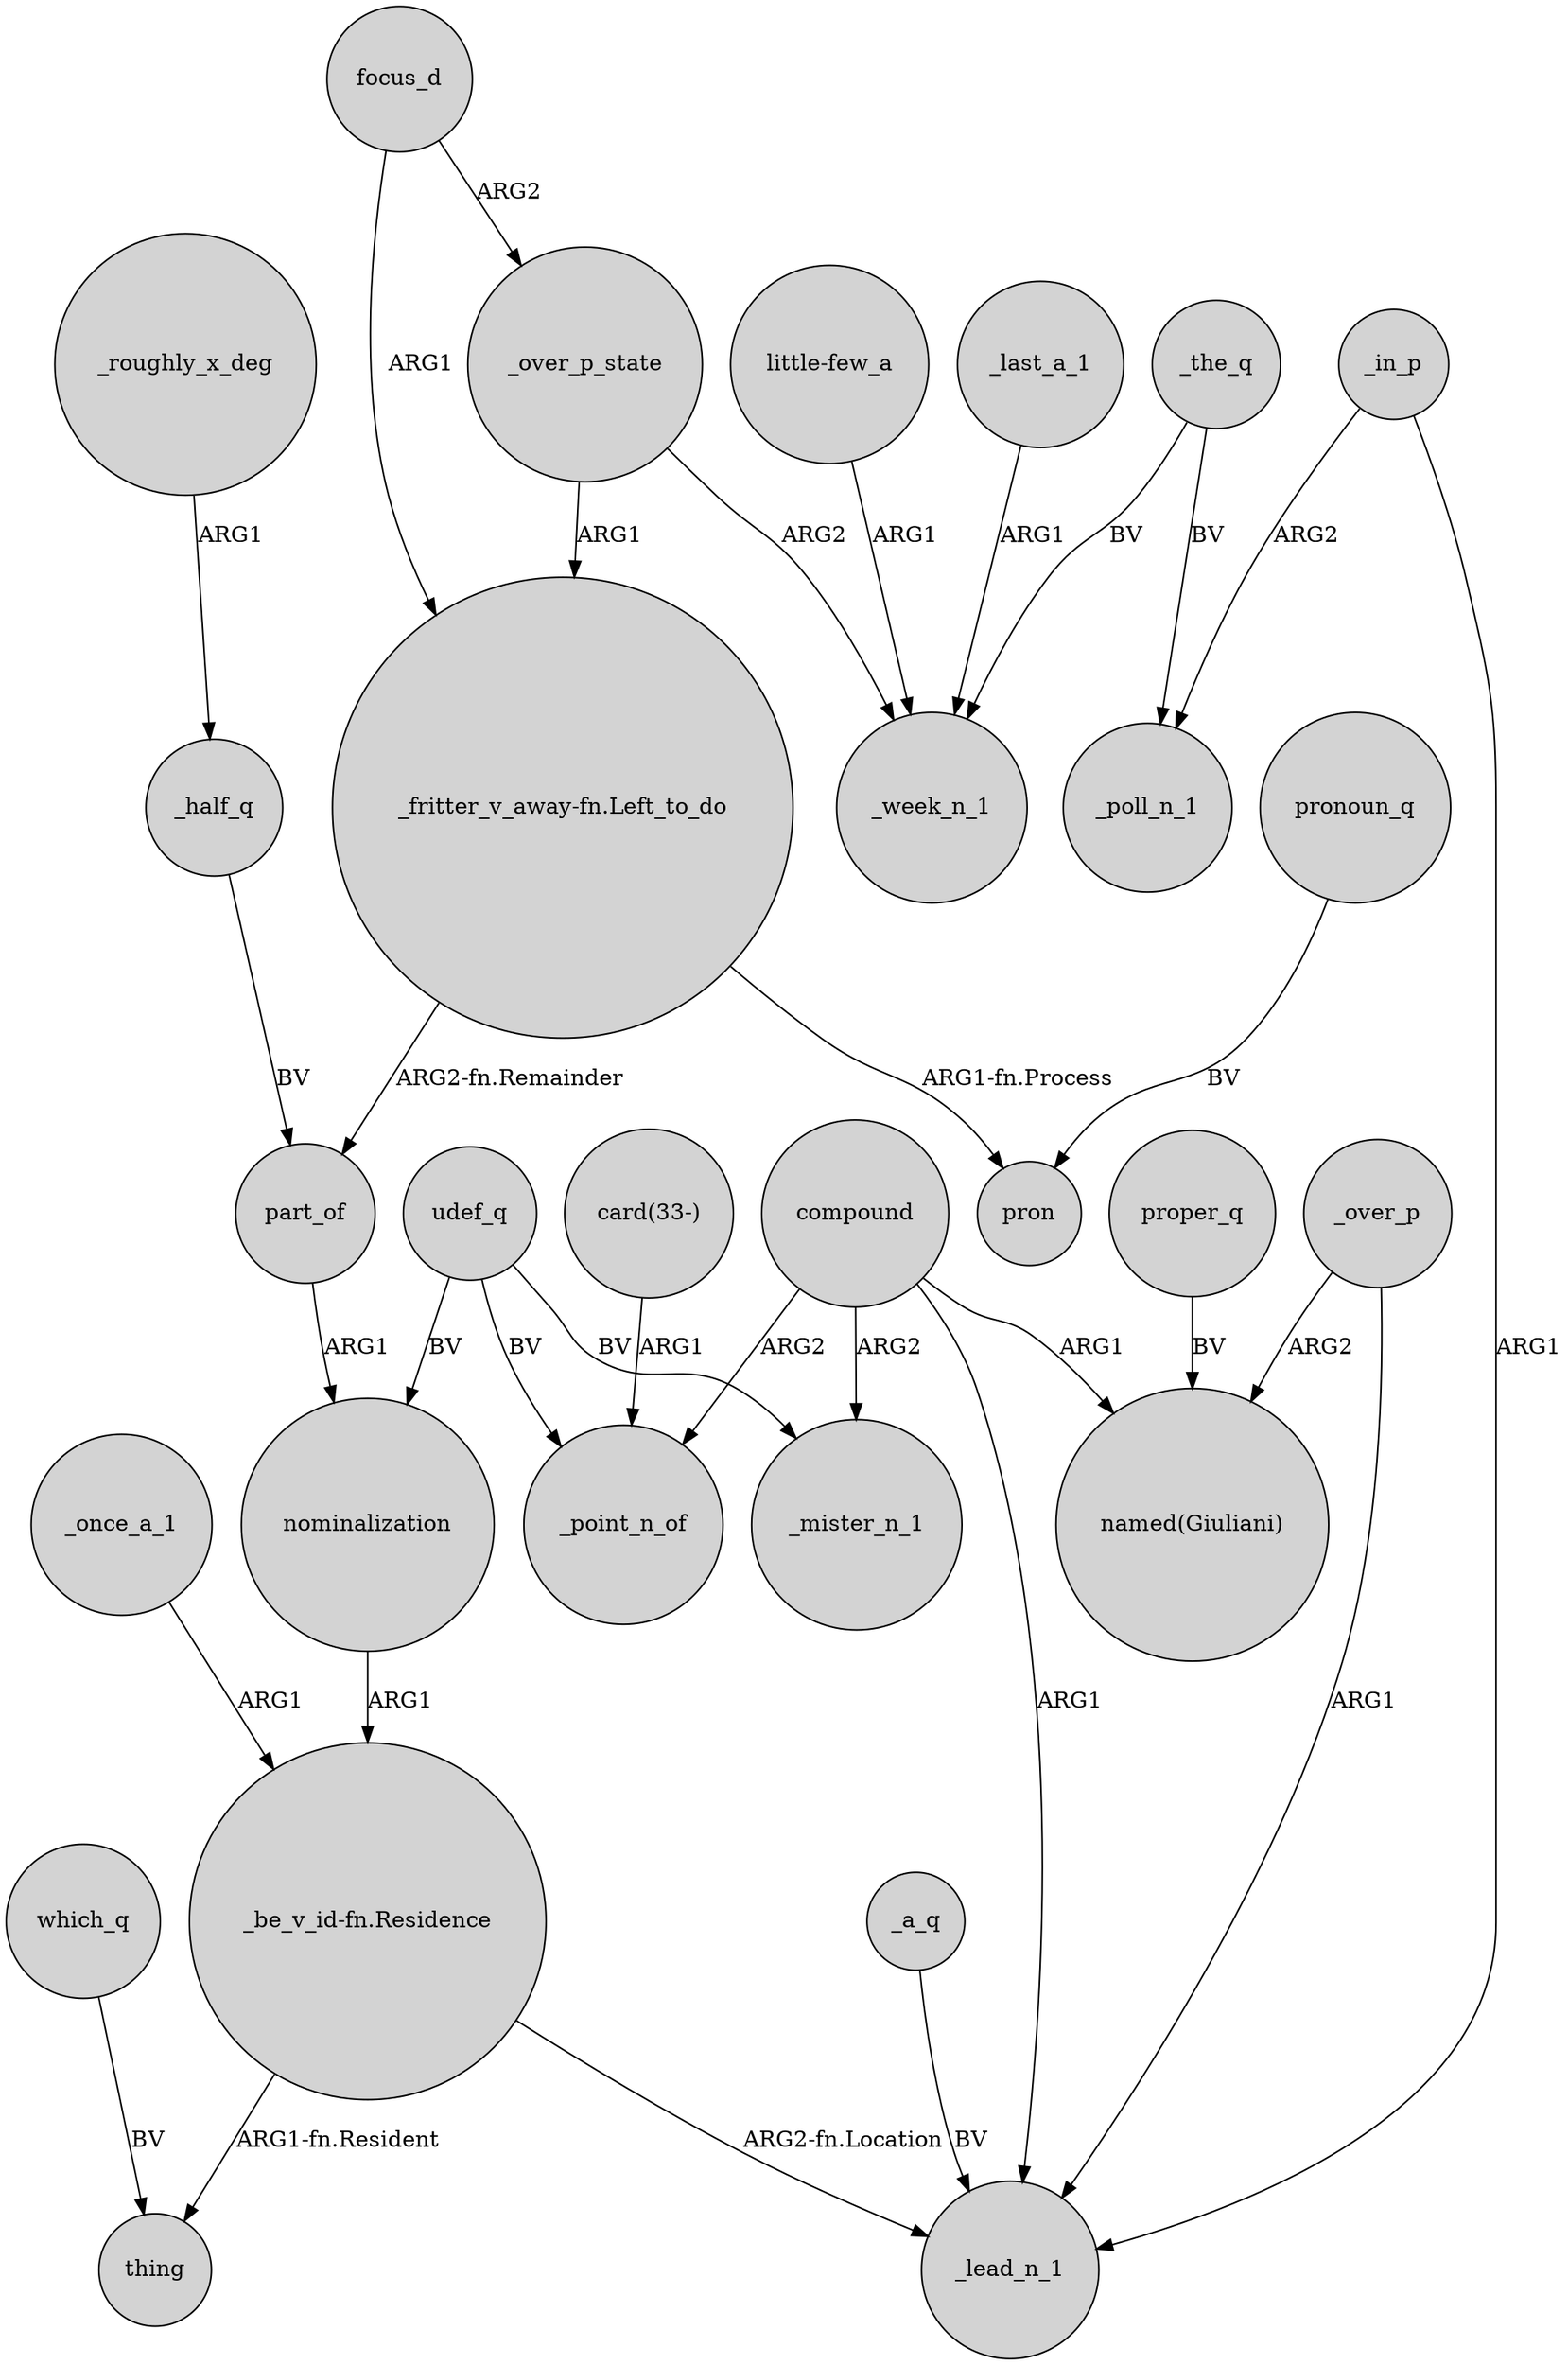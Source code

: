 digraph {
	node [shape=circle style=filled]
	compound -> "named(Giuliani)" [label=ARG1]
	_the_q -> _week_n_1 [label=BV]
	compound -> _mister_n_1 [label=ARG2]
	_the_q -> _poll_n_1 [label=BV]
	compound -> _lead_n_1 [label=ARG1]
	nominalization -> "_be_v_id-fn.Residence" [label=ARG1]
	"_be_v_id-fn.Residence" -> thing [label="ARG1-fn.Resident"]
	compound -> _point_n_of [label=ARG2]
	udef_q -> nominalization [label=BV]
	which_q -> thing [label=BV]
	"_fritter_v_away-fn.Left_to_do" -> pron [label="ARG1-fn.Process"]
	_once_a_1 -> "_be_v_id-fn.Residence" [label=ARG1]
	focus_d -> "_fritter_v_away-fn.Left_to_do" [label=ARG1]
	_roughly_x_deg -> _half_q [label=ARG1]
	udef_q -> _mister_n_1 [label=BV]
	"_be_v_id-fn.Residence" -> _lead_n_1 [label="ARG2-fn.Location"]
	"_fritter_v_away-fn.Left_to_do" -> part_of [label="ARG2-fn.Remainder"]
	_in_p -> _lead_n_1 [label=ARG1]
	pronoun_q -> pron [label=BV]
	_over_p_state -> _week_n_1 [label=ARG2]
	_half_q -> part_of [label=BV]
	_over_p_state -> "_fritter_v_away-fn.Left_to_do" [label=ARG1]
	_over_p -> _lead_n_1 [label=ARG1]
	_last_a_1 -> _week_n_1 [label=ARG1]
	part_of -> nominalization [label=ARG1]
	"card(33-)" -> _point_n_of [label=ARG1]
	_in_p -> _poll_n_1 [label=ARG2]
	proper_q -> "named(Giuliani)" [label=BV]
	"little-few_a" -> _week_n_1 [label=ARG1]
	_a_q -> _lead_n_1 [label=BV]
	udef_q -> _point_n_of [label=BV]
	_over_p -> "named(Giuliani)" [label=ARG2]
	focus_d -> _over_p_state [label=ARG2]
}
